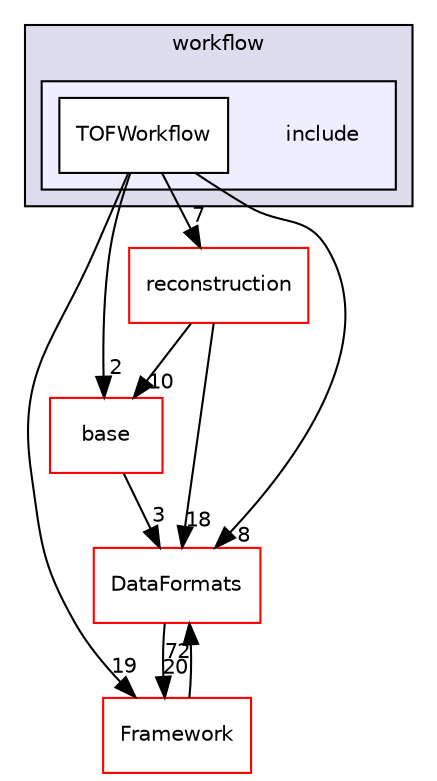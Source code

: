 digraph "/home/travis/build/AliceO2Group/AliceO2/Detectors/TOF/workflow/include" {
  bgcolor=transparent;
  compound=true
  node [ fontsize="10", fontname="Helvetica"];
  edge [ labelfontsize="10", labelfontname="Helvetica"];
  subgraph clusterdir_f8afc936feb89e961bf89d3429577266 {
    graph [ bgcolor="#ddddee", pencolor="black", label="workflow" fontname="Helvetica", fontsize="10", URL="dir_f8afc936feb89e961bf89d3429577266.html"]
  subgraph clusterdir_05a16b4aafcf565bf27c80a83f092bb1 {
    graph [ bgcolor="#eeeeff", pencolor="black", label="" URL="dir_05a16b4aafcf565bf27c80a83f092bb1.html"];
    dir_05a16b4aafcf565bf27c80a83f092bb1 [shape=plaintext label="include"];
    dir_3c44706bcef2979a55d645036e4a2cd7 [shape=box label="TOFWorkflow" color="black" fillcolor="white" style="filled" URL="dir_3c44706bcef2979a55d645036e4a2cd7.html"];
  }
  }
  dir_0189f3ad6abecd72f822a0c3914f12b2 [shape=box label="base" color="red" URL="dir_0189f3ad6abecd72f822a0c3914f12b2.html"];
  dir_bcbb2cf9a3d3d83e5515c82071a07177 [shape=box label="Framework" color="red" URL="dir_bcbb2cf9a3d3d83e5515c82071a07177.html"];
  dir_d1fec883a65fe865f3e91884d818def8 [shape=box label="reconstruction" color="red" URL="dir_d1fec883a65fe865f3e91884d818def8.html"];
  dir_2171f7ec022c5423887b07c69b2f5b48 [shape=box label="DataFormats" color="red" URL="dir_2171f7ec022c5423887b07c69b2f5b48.html"];
  dir_3c44706bcef2979a55d645036e4a2cd7->dir_0189f3ad6abecd72f822a0c3914f12b2 [headlabel="2", labeldistance=1.5 headhref="dir_000465_000146.html"];
  dir_3c44706bcef2979a55d645036e4a2cd7->dir_bcbb2cf9a3d3d83e5515c82071a07177 [headlabel="19", labeldistance=1.5 headhref="dir_000465_000058.html"];
  dir_3c44706bcef2979a55d645036e4a2cd7->dir_d1fec883a65fe865f3e91884d818def8 [headlabel="7", labeldistance=1.5 headhref="dir_000465_000379.html"];
  dir_3c44706bcef2979a55d645036e4a2cd7->dir_2171f7ec022c5423887b07c69b2f5b48 [headlabel="8", labeldistance=1.5 headhref="dir_000465_000085.html"];
  dir_0189f3ad6abecd72f822a0c3914f12b2->dir_2171f7ec022c5423887b07c69b2f5b48 [headlabel="3", labeldistance=1.5 headhref="dir_000146_000085.html"];
  dir_bcbb2cf9a3d3d83e5515c82071a07177->dir_2171f7ec022c5423887b07c69b2f5b48 [headlabel="72", labeldistance=1.5 headhref="dir_000058_000085.html"];
  dir_d1fec883a65fe865f3e91884d818def8->dir_0189f3ad6abecd72f822a0c3914f12b2 [headlabel="10", labeldistance=1.5 headhref="dir_000379_000146.html"];
  dir_d1fec883a65fe865f3e91884d818def8->dir_2171f7ec022c5423887b07c69b2f5b48 [headlabel="18", labeldistance=1.5 headhref="dir_000379_000085.html"];
  dir_2171f7ec022c5423887b07c69b2f5b48->dir_bcbb2cf9a3d3d83e5515c82071a07177 [headlabel="20", labeldistance=1.5 headhref="dir_000085_000058.html"];
}
